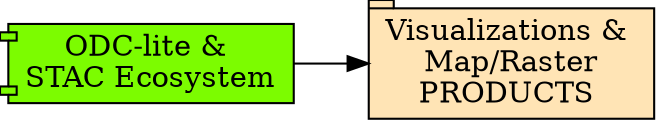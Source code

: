digraph G {
rankdir=LR

node [shape=tab style=filled fillcolor=moccasin]
n0[label="Visualizations & \n Map/Raster \nPRODUCTS "]
node [shape=component style=filled fillcolor=lawngreen]
n2[label="ODC-lite & \nSTAC Ecosystem"]


n2 -> n0
}
